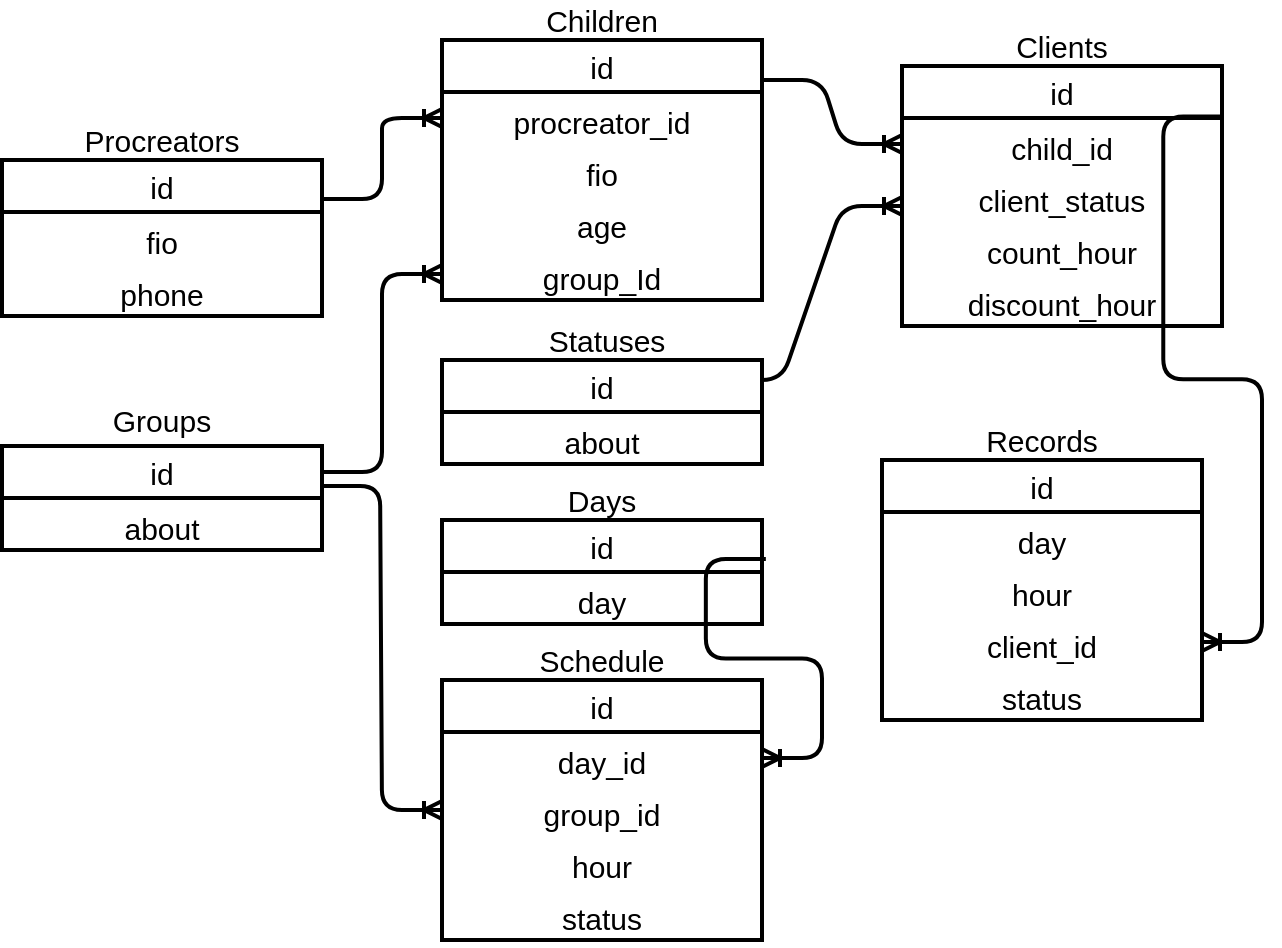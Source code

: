 <mxfile version="13.2.6" type="github">
  <diagram id="PJze8_PbKiR1325xx4xN" name="Page-1">
    <mxGraphModel dx="711" dy="1128" grid="1" gridSize="10" guides="1" tooltips="1" connect="1" arrows="1" fold="1" page="1" pageScale="1" pageWidth="827" pageHeight="1169" math="0" shadow="0">
      <root>
        <mxCell id="0" />
        <mxCell id="1" parent="0" />
        <mxCell id="rnPItVgiRQsCZyyG9S52-164" value="" style="group;strokeWidth=6;align=center;fontSize=15;" parent="1" vertex="1" connectable="0">
          <mxGeometry x="420" y="260" width="160" height="98" as="geometry" />
        </mxCell>
        <mxCell id="rnPItVgiRQsCZyyG9S52-165" value="&lt;font style=&quot;font-size: 15px;&quot;&gt;Procreators&lt;/font&gt;" style="text;html=1;strokeColor=none;fillColor=none;align=center;verticalAlign=middle;whiteSpace=wrap;rounded=0;fontSize=15;" parent="rnPItVgiRQsCZyyG9S52-164" vertex="1">
          <mxGeometry x="35" width="90" height="20" as="geometry" />
        </mxCell>
        <mxCell id="rnPItVgiRQsCZyyG9S52-166" value="id" style="swimlane;fontStyle=0;childLayout=stackLayout;horizontal=1;startSize=26;horizontalStack=0;resizeParent=1;resizeParentMax=0;resizeLast=0;collapsible=1;marginBottom=0;align=center;fontSize=15;strokeWidth=2;" parent="rnPItVgiRQsCZyyG9S52-164" vertex="1">
          <mxGeometry y="20" width="160" height="78" as="geometry" />
        </mxCell>
        <mxCell id="rnPItVgiRQsCZyyG9S52-167" value="fio" style="text;strokeColor=none;fillColor=none;spacingLeft=4;spacingRight=4;overflow=hidden;rotatable=0;points=[[0,0.5],[1,0.5]];portConstraint=eastwest;fontSize=15;align=center;" parent="rnPItVgiRQsCZyyG9S52-166" vertex="1">
          <mxGeometry y="26" width="160" height="26" as="geometry" />
        </mxCell>
        <mxCell id="rnPItVgiRQsCZyyG9S52-168" value="phone" style="text;strokeColor=none;fillColor=none;spacingLeft=4;spacingRight=4;overflow=hidden;rotatable=0;points=[[0,0.5],[1,0.5]];portConstraint=eastwest;fontSize=15;align=center;" parent="rnPItVgiRQsCZyyG9S52-166" vertex="1">
          <mxGeometry y="52" width="160" height="26" as="geometry" />
        </mxCell>
        <mxCell id="rnPItVgiRQsCZyyG9S52-169" value="" style="group;align=center;fontSize=15;" parent="1" vertex="1" connectable="0">
          <mxGeometry x="420" y="400" width="160" height="98" as="geometry" />
        </mxCell>
        <mxCell id="rnPItVgiRQsCZyyG9S52-170" value="&lt;font style=&quot;font-size: 15px;&quot;&gt;Groups&lt;/font&gt;" style="text;html=1;strokeColor=none;fillColor=none;align=center;verticalAlign=middle;whiteSpace=wrap;rounded=0;fontSize=15;" parent="rnPItVgiRQsCZyyG9S52-169" vertex="1">
          <mxGeometry x="35" width="90" height="20" as="geometry" />
        </mxCell>
        <mxCell id="rnPItVgiRQsCZyyG9S52-171" value="id" style="swimlane;fontStyle=0;childLayout=stackLayout;horizontal=1;startSize=26;horizontalStack=0;resizeParent=1;resizeParentMax=0;resizeLast=0;collapsible=1;marginBottom=0;align=center;fontSize=15;strokeWidth=2;" parent="rnPItVgiRQsCZyyG9S52-169" vertex="1">
          <mxGeometry y="23" width="160" height="52" as="geometry" />
        </mxCell>
        <mxCell id="rnPItVgiRQsCZyyG9S52-172" value="about" style="text;strokeColor=none;fillColor=none;spacingLeft=4;spacingRight=4;overflow=hidden;rotatable=0;points=[[0,0.5],[1,0.5]];portConstraint=eastwest;fontSize=15;align=center;" parent="rnPItVgiRQsCZyyG9S52-171" vertex="1">
          <mxGeometry y="26" width="160" height="26" as="geometry" />
        </mxCell>
        <mxCell id="rnPItVgiRQsCZyyG9S52-173" value="" style="group;align=center;fontSize=15;" parent="1" vertex="1" connectable="0">
          <mxGeometry x="870" y="213" width="160" height="98" as="geometry" />
        </mxCell>
        <mxCell id="rnPItVgiRQsCZyyG9S52-174" value="&lt;font style=&quot;font-size: 15px;&quot;&gt;Clients&lt;/font&gt;" style="text;html=1;strokeColor=none;fillColor=none;align=center;verticalAlign=middle;whiteSpace=wrap;rounded=0;fontSize=15;" parent="rnPItVgiRQsCZyyG9S52-173" vertex="1">
          <mxGeometry x="35" width="90" height="20" as="geometry" />
        </mxCell>
        <mxCell id="rnPItVgiRQsCZyyG9S52-175" value="id" style="swimlane;fontStyle=0;childLayout=stackLayout;horizontal=1;startSize=26;horizontalStack=0;resizeParent=1;resizeParentMax=0;resizeLast=0;collapsible=1;marginBottom=0;align=center;fontSize=15;strokeWidth=2;" parent="rnPItVgiRQsCZyyG9S52-173" vertex="1">
          <mxGeometry y="20" width="160" height="130" as="geometry" />
        </mxCell>
        <mxCell id="rnPItVgiRQsCZyyG9S52-176" value="child_id" style="text;strokeColor=none;fillColor=none;spacingLeft=4;spacingRight=4;overflow=hidden;rotatable=0;points=[[0,0.5],[1,0.5]];portConstraint=eastwest;fontSize=15;align=center;" parent="rnPItVgiRQsCZyyG9S52-175" vertex="1">
          <mxGeometry y="26" width="160" height="26" as="geometry" />
        </mxCell>
        <mxCell id="rnPItVgiRQsCZyyG9S52-177" value="client_status" style="text;strokeColor=none;fillColor=none;spacingLeft=4;spacingRight=4;overflow=hidden;rotatable=0;points=[[0,0.5],[1,0.5]];portConstraint=eastwest;fontSize=15;align=center;" parent="rnPItVgiRQsCZyyG9S52-175" vertex="1">
          <mxGeometry y="52" width="160" height="26" as="geometry" />
        </mxCell>
        <mxCell id="rnPItVgiRQsCZyyG9S52-178" value="" style="edgeStyle=entityRelationEdgeStyle;fontSize=15;html=1;endArrow=ERoneToMany;exitX=0.875;exitY=0.192;exitDx=0;exitDy=0;exitPerimeter=0;strokeWidth=2;align=center;" parent="rnPItVgiRQsCZyyG9S52-175" source="rnPItVgiRQsCZyyG9S52-192" edge="1">
          <mxGeometry width="100" height="100" relative="1" as="geometry">
            <mxPoint x="-240" y="90" as="sourcePoint" />
            <mxPoint y="70" as="targetPoint" />
          </mxGeometry>
        </mxCell>
        <mxCell id="1YRgpshiGqyEhidohn67-2" value="count_hour" style="text;strokeColor=none;fillColor=none;spacingLeft=4;spacingRight=4;overflow=hidden;rotatable=0;points=[[0,0.5],[1,0.5]];portConstraint=eastwest;fontSize=15;align=center;" vertex="1" parent="rnPItVgiRQsCZyyG9S52-175">
          <mxGeometry y="78" width="160" height="26" as="geometry" />
        </mxCell>
        <mxCell id="1YRgpshiGqyEhidohn67-3" value="discount_hour" style="text;strokeColor=none;fillColor=none;spacingLeft=4;spacingRight=4;overflow=hidden;rotatable=0;points=[[0,0.5],[1,0.5]];portConstraint=eastwest;fontSize=15;align=center;" vertex="1" parent="rnPItVgiRQsCZyyG9S52-175">
          <mxGeometry y="104" width="160" height="26" as="geometry" />
        </mxCell>
        <mxCell id="rnPItVgiRQsCZyyG9S52-179" value="" style="group;strokeWidth=2;align=center;fontSize=15;" parent="1" vertex="1" connectable="0">
          <mxGeometry x="640" y="440" width="160" height="98" as="geometry" />
        </mxCell>
        <mxCell id="rnPItVgiRQsCZyyG9S52-180" value="&lt;font style=&quot;font-size: 15px;&quot;&gt;Days&lt;/font&gt;" style="text;html=1;strokeColor=none;fillColor=none;align=center;verticalAlign=middle;whiteSpace=wrap;rounded=0;fontSize=15;" parent="rnPItVgiRQsCZyyG9S52-179" vertex="1">
          <mxGeometry x="35" width="90" height="20" as="geometry" />
        </mxCell>
        <mxCell id="rnPItVgiRQsCZyyG9S52-181" value="id" style="swimlane;fontStyle=0;childLayout=stackLayout;horizontal=1;startSize=26;horizontalStack=0;resizeParent=1;resizeParentMax=0;resizeLast=0;collapsible=1;marginBottom=0;align=center;fontSize=15;strokeWidth=2;" parent="rnPItVgiRQsCZyyG9S52-179" vertex="1">
          <mxGeometry y="20" width="160" height="52" as="geometry" />
        </mxCell>
        <mxCell id="rnPItVgiRQsCZyyG9S52-182" value="day" style="text;strokeColor=none;fillColor=none;spacingLeft=4;spacingRight=4;overflow=hidden;rotatable=0;points=[[0,0.5],[1,0.5]];portConstraint=eastwest;fontSize=15;align=center;" parent="rnPItVgiRQsCZyyG9S52-181" vertex="1">
          <mxGeometry y="26" width="160" height="26" as="geometry" />
        </mxCell>
        <mxCell id="rnPItVgiRQsCZyyG9S52-183" value="" style="group;strokeWidth=2;align=center;fontSize=15;" parent="1" vertex="1" connectable="0">
          <mxGeometry x="640" y="520" width="160" height="98" as="geometry" />
        </mxCell>
        <mxCell id="rnPItVgiRQsCZyyG9S52-184" value="&lt;span style=&quot;font-size: 15px;&quot;&gt;Schedule&lt;/span&gt;" style="text;html=1;strokeColor=none;fillColor=none;align=center;verticalAlign=middle;whiteSpace=wrap;rounded=0;fontSize=15;" parent="rnPItVgiRQsCZyyG9S52-183" vertex="1">
          <mxGeometry x="35" width="90" height="20" as="geometry" />
        </mxCell>
        <mxCell id="rnPItVgiRQsCZyyG9S52-185" value="id" style="swimlane;fontStyle=0;childLayout=stackLayout;horizontal=1;startSize=26;horizontalStack=0;resizeParent=1;resizeParentMax=0;resizeLast=0;collapsible=1;marginBottom=0;align=center;fontSize=15;strokeWidth=2;" parent="rnPItVgiRQsCZyyG9S52-183" vertex="1">
          <mxGeometry y="20" width="160" height="130" as="geometry" />
        </mxCell>
        <mxCell id="rnPItVgiRQsCZyyG9S52-186" value="day_id" style="text;strokeColor=none;fillColor=none;spacingLeft=4;spacingRight=4;overflow=hidden;rotatable=0;points=[[0,0.5],[1,0.5]];portConstraint=eastwest;fontSize=15;align=center;" parent="rnPItVgiRQsCZyyG9S52-185" vertex="1">
          <mxGeometry y="26" width="160" height="26" as="geometry" />
        </mxCell>
        <mxCell id="rnPItVgiRQsCZyyG9S52-187" value="group_id" style="text;strokeColor=none;fillColor=none;spacingLeft=4;spacingRight=4;overflow=hidden;rotatable=0;points=[[0,0.5],[1,0.5]];portConstraint=eastwest;fontSize=15;align=center;" parent="rnPItVgiRQsCZyyG9S52-185" vertex="1">
          <mxGeometry y="52" width="160" height="26" as="geometry" />
        </mxCell>
        <mxCell id="rnPItVgiRQsCZyyG9S52-188" value="hour" style="text;strokeColor=none;fillColor=none;spacingLeft=4;spacingRight=4;overflow=hidden;rotatable=0;points=[[0,0.5],[1,0.5]];portConstraint=eastwest;fontSize=15;align=center;" parent="rnPItVgiRQsCZyyG9S52-185" vertex="1">
          <mxGeometry y="78" width="160" height="26" as="geometry" />
        </mxCell>
        <mxCell id="rnPItVgiRQsCZyyG9S52-189" value="status" style="text;strokeColor=none;fillColor=none;spacingLeft=4;spacingRight=4;overflow=hidden;rotatable=0;points=[[0,0.5],[1,0.5]];portConstraint=eastwest;fontSize=15;align=center;" parent="rnPItVgiRQsCZyyG9S52-185" vertex="1">
          <mxGeometry y="104" width="160" height="26" as="geometry" />
        </mxCell>
        <mxCell id="rnPItVgiRQsCZyyG9S52-190" value="" style="group;rotation=90;align=center;fontSize=15;" parent="1" vertex="1" connectable="0">
          <mxGeometry x="660" y="170" width="160" height="262" as="geometry" />
        </mxCell>
        <mxCell id="rnPItVgiRQsCZyyG9S52-191" value="&lt;font style=&quot;font-size: 15px;&quot;&gt;Statuses&lt;/font&gt;" style="text;html=1;strokeColor=none;fillColor=none;align=center;verticalAlign=middle;whiteSpace=wrap;rounded=0;fontSize=15;" parent="rnPItVgiRQsCZyyG9S52-190" vertex="1">
          <mxGeometry y="190" width="125" height="20" as="geometry" />
        </mxCell>
        <mxCell id="rnPItVgiRQsCZyyG9S52-192" value="id" style="swimlane;fontStyle=0;childLayout=stackLayout;horizontal=1;startSize=26;horizontalStack=0;resizeParent=1;resizeParentMax=0;resizeLast=0;collapsible=1;marginBottom=0;align=center;fontSize=15;strokeWidth=2;" parent="rnPItVgiRQsCZyyG9S52-190" vertex="1">
          <mxGeometry x="-20" y="210" width="160" height="52" as="geometry" />
        </mxCell>
        <mxCell id="rnPItVgiRQsCZyyG9S52-193" value="about" style="text;strokeColor=none;fillColor=none;spacingLeft=4;spacingRight=4;overflow=hidden;rotatable=0;points=[[0,0.5],[1,0.5]];portConstraint=eastwest;fontSize=15;align=center;" parent="rnPItVgiRQsCZyyG9S52-192" vertex="1">
          <mxGeometry y="26" width="160" height="26" as="geometry" />
        </mxCell>
        <mxCell id="rnPItVgiRQsCZyyG9S52-194" value="" style="group;align=center;fontSize=15;" parent="1" vertex="1" connectable="0">
          <mxGeometry x="860" y="410" width="160" height="98" as="geometry" />
        </mxCell>
        <mxCell id="rnPItVgiRQsCZyyG9S52-195" value="&lt;font style=&quot;font-size: 15px;&quot;&gt;Records&lt;/font&gt;" style="text;html=1;strokeColor=none;fillColor=none;align=center;verticalAlign=middle;whiteSpace=wrap;rounded=0;fontSize=15;" parent="rnPItVgiRQsCZyyG9S52-194" vertex="1">
          <mxGeometry x="35" width="90" height="20" as="geometry" />
        </mxCell>
        <mxCell id="rnPItVgiRQsCZyyG9S52-196" value="id" style="swimlane;fontStyle=0;childLayout=stackLayout;horizontal=1;startSize=26;horizontalStack=0;resizeParent=1;resizeParentMax=0;resizeLast=0;collapsible=1;marginBottom=0;align=center;fontSize=15;strokeWidth=2;" parent="rnPItVgiRQsCZyyG9S52-194" vertex="1">
          <mxGeometry y="20" width="160" height="130" as="geometry" />
        </mxCell>
        <mxCell id="rnPItVgiRQsCZyyG9S52-197" value="day" style="text;strokeColor=none;fillColor=none;spacingLeft=4;spacingRight=4;overflow=hidden;rotatable=0;points=[[0,0.5],[1,0.5]];portConstraint=eastwest;fontSize=15;align=center;" parent="rnPItVgiRQsCZyyG9S52-196" vertex="1">
          <mxGeometry y="26" width="160" height="26" as="geometry" />
        </mxCell>
        <mxCell id="rnPItVgiRQsCZyyG9S52-198" value="hour" style="text;strokeColor=none;fillColor=none;spacingLeft=4;spacingRight=4;overflow=hidden;rotatable=0;points=[[0,0.5],[1,0.5]];portConstraint=eastwest;fontSize=15;align=center;" parent="rnPItVgiRQsCZyyG9S52-196" vertex="1">
          <mxGeometry y="52" width="160" height="26" as="geometry" />
        </mxCell>
        <mxCell id="rnPItVgiRQsCZyyG9S52-199" value="client_id" style="text;strokeColor=none;fillColor=none;spacingLeft=4;spacingRight=4;overflow=hidden;rotatable=0;points=[[0,0.5],[1,0.5]];portConstraint=eastwest;fontSize=15;align=center;" parent="rnPItVgiRQsCZyyG9S52-196" vertex="1">
          <mxGeometry y="78" width="160" height="26" as="geometry" />
        </mxCell>
        <mxCell id="rnPItVgiRQsCZyyG9S52-200" value="status" style="text;strokeColor=none;fillColor=none;spacingLeft=4;spacingRight=4;overflow=hidden;rotatable=0;points=[[0,0.5],[1,0.5]];portConstraint=eastwest;fontSize=15;align=center;" parent="rnPItVgiRQsCZyyG9S52-196" vertex="1">
          <mxGeometry y="104" width="160" height="26" as="geometry" />
        </mxCell>
        <mxCell id="rnPItVgiRQsCZyyG9S52-202" value="" style="edgeStyle=entityRelationEdgeStyle;fontSize=15;html=1;endArrow=ERoneToMany;exitX=1;exitY=0.25;exitDx=0;exitDy=0;entryX=0;entryY=0.5;entryDx=0;entryDy=0;strokeWidth=2;align=center;" parent="1" source="rnPItVgiRQsCZyyG9S52-166" target="rnPItVgiRQsCZyyG9S52-206" edge="1">
          <mxGeometry width="100" height="100" relative="1" as="geometry">
            <mxPoint x="640" y="240" as="sourcePoint" />
            <mxPoint x="740" y="140" as="targetPoint" />
          </mxGeometry>
        </mxCell>
        <mxCell id="rnPItVgiRQsCZyyG9S52-203" value="" style="group;align=center;fontSize=15;" parent="1" vertex="1" connectable="0">
          <mxGeometry x="640" y="200" width="160" height="124" as="geometry" />
        </mxCell>
        <mxCell id="rnPItVgiRQsCZyyG9S52-204" value="&lt;font style=&quot;font-size: 15px;&quot;&gt;Children&lt;/font&gt;" style="text;html=1;strokeColor=none;fillColor=none;align=center;verticalAlign=middle;whiteSpace=wrap;rounded=0;fontSize=15;" parent="rnPItVgiRQsCZyyG9S52-203" vertex="1">
          <mxGeometry x="40" width="80" height="20" as="geometry" />
        </mxCell>
        <mxCell id="rnPItVgiRQsCZyyG9S52-205" value="id" style="swimlane;fontStyle=0;childLayout=stackLayout;horizontal=1;startSize=26;horizontalStack=0;resizeParent=1;resizeParentMax=0;resizeLast=0;collapsible=1;marginBottom=0;align=center;fontSize=15;strokeWidth=2;" parent="rnPItVgiRQsCZyyG9S52-203" vertex="1">
          <mxGeometry y="20" width="160" height="130" as="geometry" />
        </mxCell>
        <mxCell id="rnPItVgiRQsCZyyG9S52-206" value="procreator_id" style="text;strokeColor=none;fillColor=none;spacingLeft=4;spacingRight=4;overflow=hidden;rotatable=0;points=[[0,0.5],[1,0.5]];portConstraint=eastwest;fontSize=15;align=center;" parent="rnPItVgiRQsCZyyG9S52-205" vertex="1">
          <mxGeometry y="26" width="160" height="26" as="geometry" />
        </mxCell>
        <mxCell id="rnPItVgiRQsCZyyG9S52-207" value="fio" style="text;strokeColor=none;fillColor=none;spacingLeft=4;spacingRight=4;overflow=hidden;rotatable=0;points=[[0,0.5],[1,0.5]];portConstraint=eastwest;fontSize=15;align=center;" parent="rnPItVgiRQsCZyyG9S52-205" vertex="1">
          <mxGeometry y="52" width="160" height="26" as="geometry" />
        </mxCell>
        <mxCell id="rnPItVgiRQsCZyyG9S52-208" value="age" style="text;strokeColor=none;fillColor=none;spacingLeft=4;spacingRight=4;overflow=hidden;rotatable=0;points=[[0,0.5],[1,0.5]];portConstraint=eastwest;fontSize=15;align=center;" parent="rnPItVgiRQsCZyyG9S52-205" vertex="1">
          <mxGeometry y="78" width="160" height="26" as="geometry" />
        </mxCell>
        <mxCell id="rnPItVgiRQsCZyyG9S52-209" value="group_Id" style="text;strokeColor=none;fillColor=none;spacingLeft=4;spacingRight=4;overflow=hidden;rotatable=0;points=[[0,0.5],[1,0.5]];portConstraint=eastwest;fontSize=15;align=center;" parent="rnPItVgiRQsCZyyG9S52-205" vertex="1">
          <mxGeometry y="104" width="160" height="26" as="geometry" />
        </mxCell>
        <mxCell id="rnPItVgiRQsCZyyG9S52-210" value="" style="edgeStyle=entityRelationEdgeStyle;fontSize=15;html=1;endArrow=ERoneToMany;entryX=0;entryY=0.5;entryDx=0;entryDy=0;strokeWidth=2;align=center;" parent="1" target="rnPItVgiRQsCZyyG9S52-176" edge="1">
          <mxGeometry width="100" height="100" relative="1" as="geometry">
            <mxPoint x="800" y="240" as="sourcePoint" />
            <mxPoint x="930" y="358" as="targetPoint" />
          </mxGeometry>
        </mxCell>
        <mxCell id="rnPItVgiRQsCZyyG9S52-211" value="" style="edgeStyle=entityRelationEdgeStyle;fontSize=15;html=1;endArrow=ERoneToMany;exitX=0.994;exitY=0.385;exitDx=0;exitDy=0;exitPerimeter=0;strokeWidth=2;entryX=0;entryY=0.5;entryDx=0;entryDy=0;align=center;" parent="1" source="rnPItVgiRQsCZyyG9S52-171" target="rnPItVgiRQsCZyyG9S52-187" edge="1">
          <mxGeometry width="100" height="100" relative="1" as="geometry">
            <mxPoint x="580" y="350" as="sourcePoint" />
            <mxPoint x="640" y="540" as="targetPoint" />
          </mxGeometry>
        </mxCell>
        <mxCell id="rnPItVgiRQsCZyyG9S52-212" value="" style="edgeStyle=entityRelationEdgeStyle;fontSize=15;html=1;endArrow=ERoneToMany;exitX=1.012;exitY=0.375;exitDx=0;exitDy=0;strokeWidth=2;exitPerimeter=0;align=center;" parent="1" source="rnPItVgiRQsCZyyG9S52-181" target="rnPItVgiRQsCZyyG9S52-186" edge="1">
          <mxGeometry width="100" height="100" relative="1" as="geometry">
            <mxPoint x="570" y="512" as="sourcePoint" />
            <mxPoint x="630.96" y="796.46" as="targetPoint" />
          </mxGeometry>
        </mxCell>
        <mxCell id="rnPItVgiRQsCZyyG9S52-214" value="" style="edgeStyle=entityRelationEdgeStyle;fontSize=15;html=1;endArrow=ERoneToMany;strokeWidth=2;exitX=1.004;exitY=0.194;exitDx=0;exitDy=0;exitPerimeter=0;align=center;" parent="1" source="rnPItVgiRQsCZyyG9S52-175" target="rnPItVgiRQsCZyyG9S52-199" edge="1">
          <mxGeometry width="100" height="100" relative="1" as="geometry">
            <mxPoint x="1040" y="289" as="sourcePoint" />
            <mxPoint x="1100" y="358" as="targetPoint" />
          </mxGeometry>
        </mxCell>
        <mxCell id="rnPItVgiRQsCZyyG9S52-215" value="" style="edgeStyle=entityRelationEdgeStyle;fontSize=15;html=1;endArrow=ERoneToMany;exitX=1;exitY=0.25;exitDx=0;exitDy=0;strokeWidth=2;entryX=0;entryY=0.5;entryDx=0;entryDy=0;align=center;" parent="1" source="rnPItVgiRQsCZyyG9S52-171" target="rnPItVgiRQsCZyyG9S52-209" edge="1">
          <mxGeometry width="100" height="100" relative="1" as="geometry">
            <mxPoint x="599.04" y="423" as="sourcePoint" />
            <mxPoint x="660" y="584.98" as="targetPoint" />
          </mxGeometry>
        </mxCell>
      </root>
    </mxGraphModel>
  </diagram>
</mxfile>
